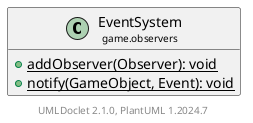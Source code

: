 @startuml
    set namespaceSeparator none
    hide empty fields
    hide empty methods

    class "<size:14>EventSystem\n<size:10>game.observers" as game.observers.EventSystem [[EventSystem.html]] {
        {static} +addObserver(Observer): void
        {static} +notify(GameObject, Event): void
    }

    center footer UMLDoclet 2.1.0, PlantUML %version()
@enduml
